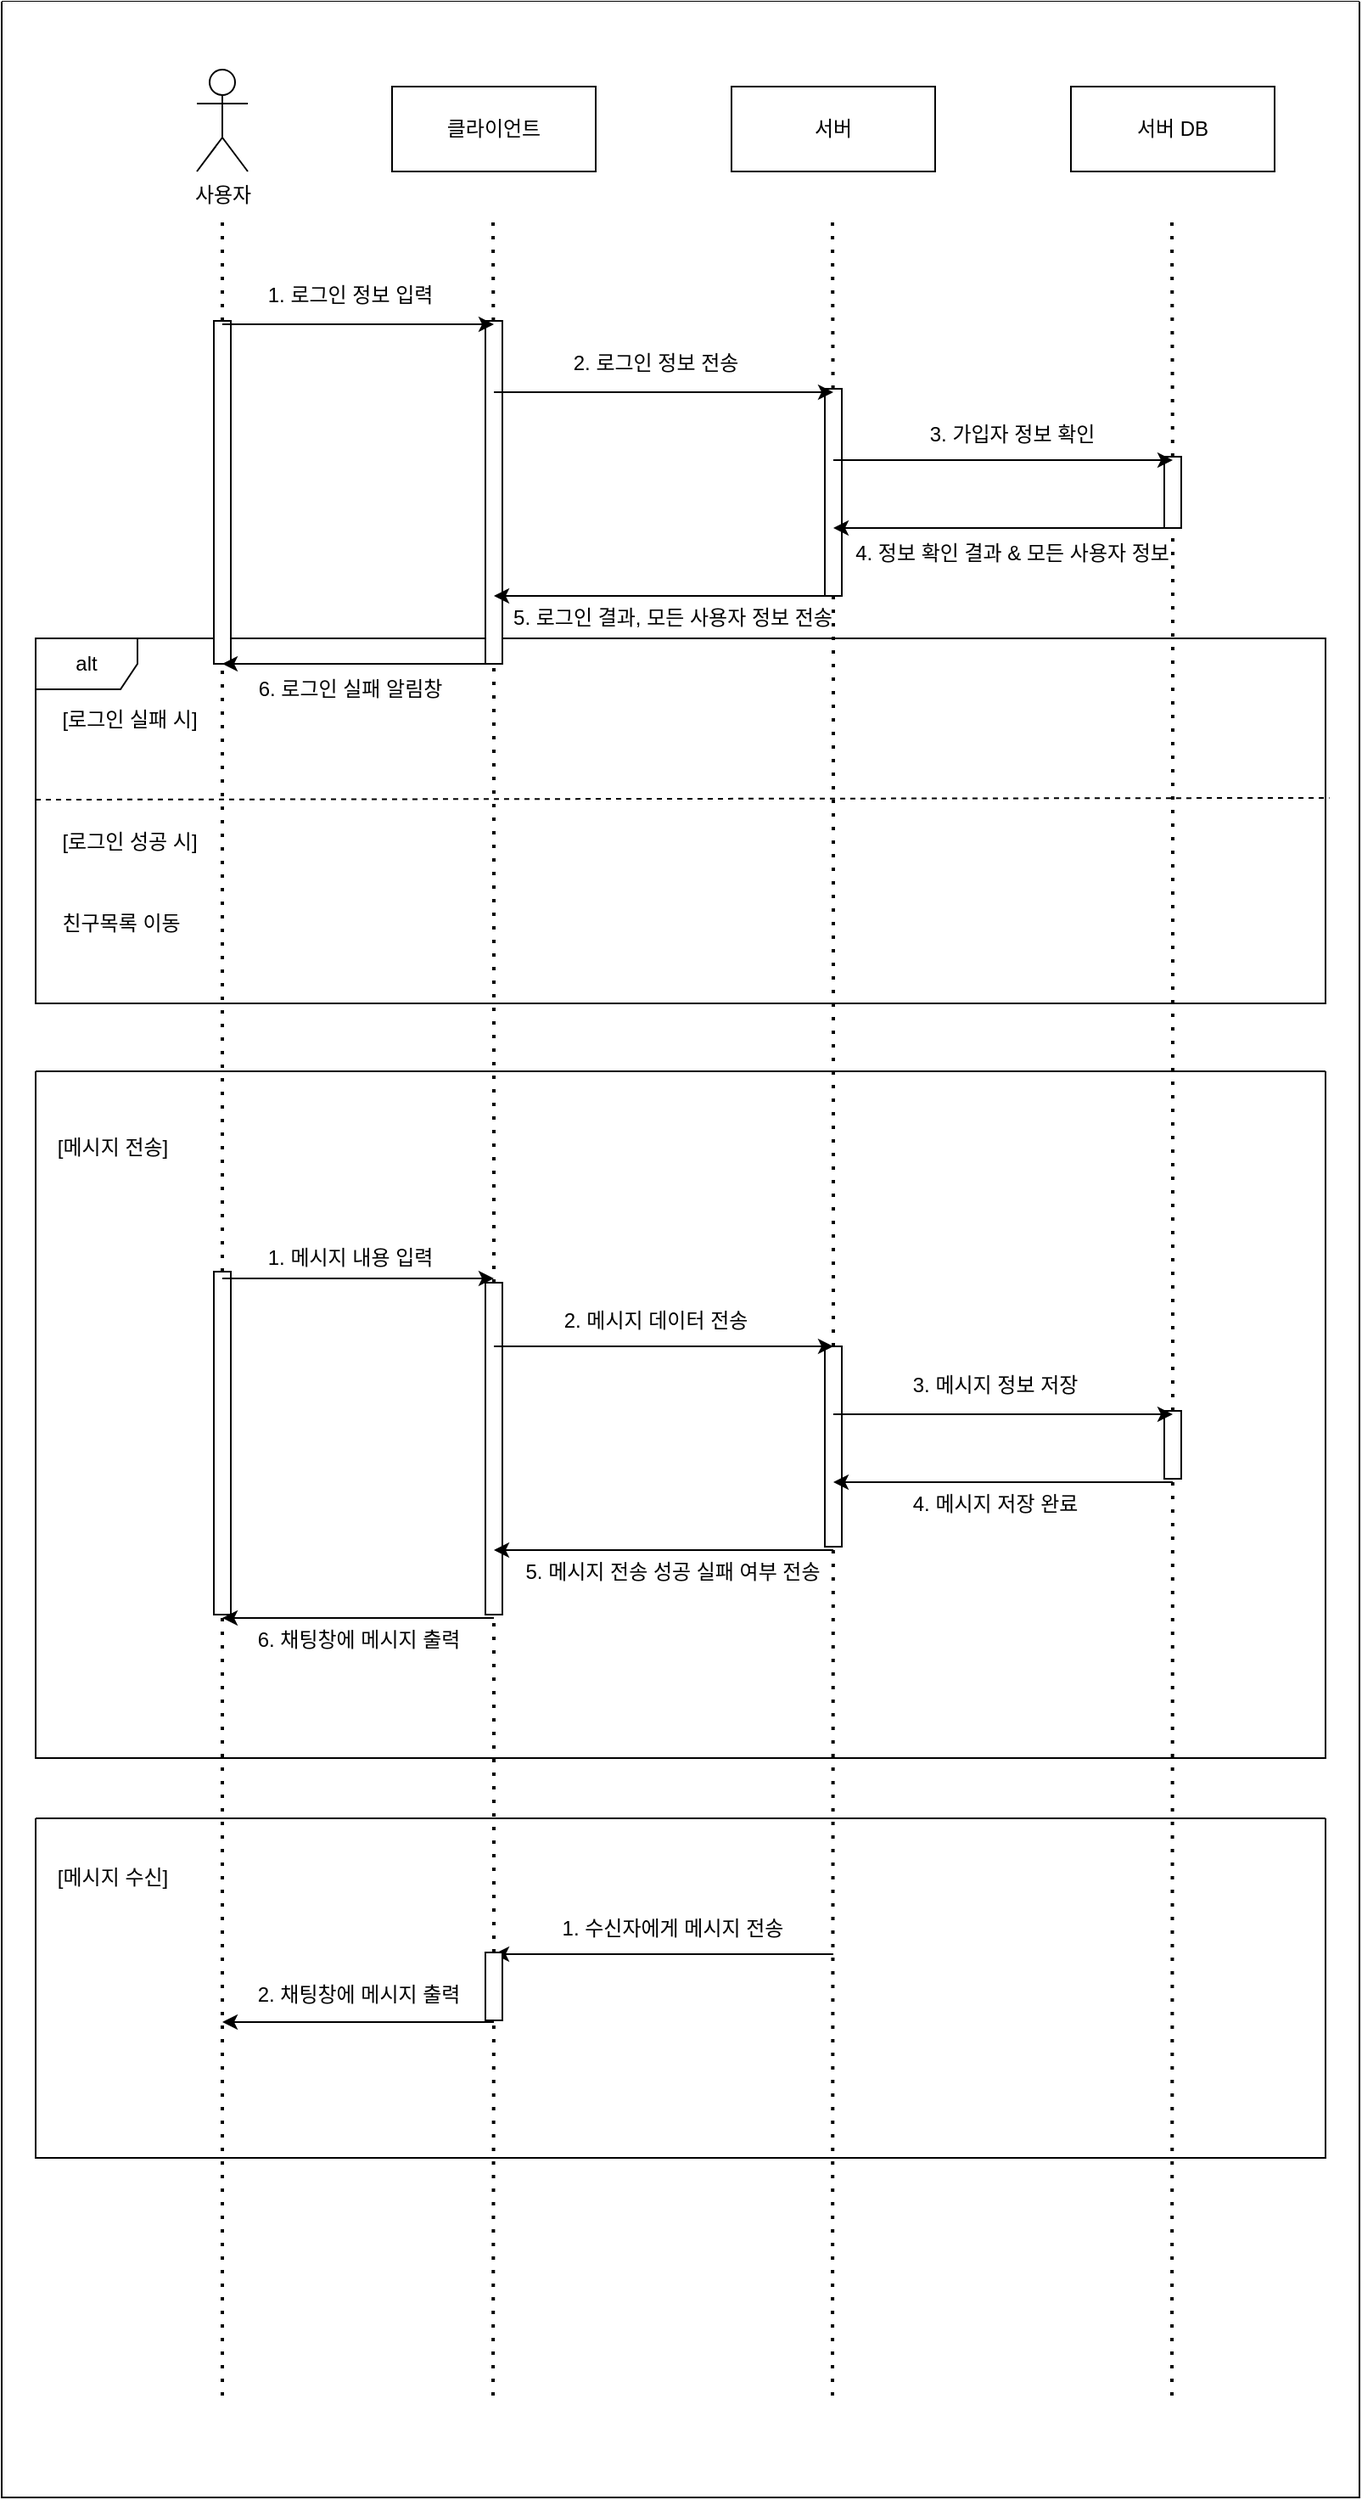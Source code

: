 <mxfile version="24.8.4">
  <diagram name="페이지-1" id="W6LKxmusRaSbIGru7HpF">
    <mxGraphModel dx="1458" dy="738" grid="1" gridSize="10" guides="1" tooltips="1" connect="1" arrows="1" fold="1" page="1" pageScale="1" pageWidth="827" pageHeight="1169" math="0" shadow="0">
      <root>
        <mxCell id="0" />
        <mxCell id="1" parent="0" />
        <mxCell id="NMuOG6HGHyyeyibaQZFB-92" value="" style="swimlane;startSize=0;swimlaneFillColor=default;" vertex="1" parent="1">
          <mxGeometry x="10" y="10" width="800" height="1470" as="geometry" />
        </mxCell>
        <mxCell id="NMuOG6HGHyyeyibaQZFB-8" value="사용자" style="shape=umlActor;verticalLabelPosition=bottom;verticalAlign=top;html=1;" vertex="1" parent="NMuOG6HGHyyeyibaQZFB-92">
          <mxGeometry x="115" y="40" width="30" height="60" as="geometry" />
        </mxCell>
        <mxCell id="NMuOG6HGHyyeyibaQZFB-9" value="클라이언트" style="html=1;whiteSpace=wrap;" vertex="1" parent="1">
          <mxGeometry x="240" y="60" width="120" height="50" as="geometry" />
        </mxCell>
        <mxCell id="NMuOG6HGHyyeyibaQZFB-10" value="서버" style="html=1;whiteSpace=wrap;" vertex="1" parent="1">
          <mxGeometry x="440" y="60" width="120" height="50" as="geometry" />
        </mxCell>
        <mxCell id="NMuOG6HGHyyeyibaQZFB-11" value="서버 DB" style="html=1;whiteSpace=wrap;" vertex="1" parent="1">
          <mxGeometry x="640" y="60" width="120" height="50" as="geometry" />
        </mxCell>
        <mxCell id="NMuOG6HGHyyeyibaQZFB-18" value="1. 로그인 정보 입력" style="text;html=1;align=center;verticalAlign=middle;resizable=0;points=[];autosize=1;strokeColor=none;fillColor=none;" vertex="1" parent="1">
          <mxGeometry x="150" y="168" width="130" height="30" as="geometry" />
        </mxCell>
        <mxCell id="NMuOG6HGHyyeyibaQZFB-30" value="alt" style="shape=umlFrame;whiteSpace=wrap;html=1;pointerEvents=0;" vertex="1" parent="1">
          <mxGeometry x="30" y="385" width="760" height="215" as="geometry" />
        </mxCell>
        <mxCell id="NMuOG6HGHyyeyibaQZFB-31" value="6. 로그인 실패 알림창" style="text;html=1;align=center;verticalAlign=middle;resizable=0;points=[];autosize=1;strokeColor=none;fillColor=none;" vertex="1" parent="1">
          <mxGeometry x="145" y="400" width="140" height="30" as="geometry" />
        </mxCell>
        <mxCell id="NMuOG6HGHyyeyibaQZFB-32" value="" style="endArrow=none;dashed=1;html=1;rounded=0;entryX=1.003;entryY=0.437;entryDx=0;entryDy=0;entryPerimeter=0;" edge="1" parent="1" target="NMuOG6HGHyyeyibaQZFB-30">
          <mxGeometry width="50" height="50" relative="1" as="geometry">
            <mxPoint x="30" y="480" as="sourcePoint" />
            <mxPoint x="480" y="490" as="targetPoint" />
          </mxGeometry>
        </mxCell>
        <mxCell id="NMuOG6HGHyyeyibaQZFB-33" value="[로그인 실패 시]" style="text;html=1;align=center;verticalAlign=middle;resizable=0;points=[];autosize=1;strokeColor=none;fillColor=none;" vertex="1" parent="1">
          <mxGeometry x="30" y="418" width="110" height="30" as="geometry" />
        </mxCell>
        <mxCell id="NMuOG6HGHyyeyibaQZFB-34" value="[로그인 성공 시]" style="text;html=1;align=center;verticalAlign=middle;resizable=0;points=[];autosize=1;strokeColor=none;fillColor=none;" vertex="1" parent="1">
          <mxGeometry x="30" y="490" width="110" height="30" as="geometry" />
        </mxCell>
        <mxCell id="NMuOG6HGHyyeyibaQZFB-54" value="6. 채팅창에 메시지 출력" style="text;html=1;align=center;verticalAlign=middle;resizable=0;points=[];autosize=1;strokeColor=none;fillColor=none;" vertex="1" parent="1">
          <mxGeometry x="145" y="960" width="150" height="30" as="geometry" />
        </mxCell>
        <mxCell id="NMuOG6HGHyyeyibaQZFB-55" value="친구목록 이동" style="text;html=1;align=center;verticalAlign=middle;resizable=0;points=[];autosize=1;strokeColor=none;fillColor=none;" vertex="1" parent="1">
          <mxGeometry x="30" y="538" width="100" height="30" as="geometry" />
        </mxCell>
        <mxCell id="NMuOG6HGHyyeyibaQZFB-56" value="" style="swimlane;startSize=0;" vertex="1" parent="1">
          <mxGeometry x="30" y="640" width="760" height="404.5" as="geometry" />
        </mxCell>
        <mxCell id="NMuOG6HGHyyeyibaQZFB-57" value="[메시지 전송]" style="text;html=1;align=center;verticalAlign=middle;resizable=0;points=[];autosize=1;strokeColor=none;fillColor=none;" vertex="1" parent="NMuOG6HGHyyeyibaQZFB-56">
          <mxGeometry y="30" width="90" height="30" as="geometry" />
        </mxCell>
        <mxCell id="NMuOG6HGHyyeyibaQZFB-58" value="" style="swimlane;startSize=0;" vertex="1" parent="1">
          <mxGeometry x="30" y="1080" width="760" height="200" as="geometry" />
        </mxCell>
        <mxCell id="NMuOG6HGHyyeyibaQZFB-59" value="[메시지 수신]" style="text;html=1;align=center;verticalAlign=middle;resizable=0;points=[];autosize=1;strokeColor=none;fillColor=none;" vertex="1" parent="NMuOG6HGHyyeyibaQZFB-58">
          <mxGeometry y="20" width="90" height="30" as="geometry" />
        </mxCell>
        <mxCell id="NMuOG6HGHyyeyibaQZFB-87" value="1. 수신자에게 메시지 전송" style="text;html=1;align=center;verticalAlign=middle;resizable=0;points=[];autosize=1;strokeColor=none;fillColor=none;" vertex="1" parent="NMuOG6HGHyyeyibaQZFB-58">
          <mxGeometry x="295" y="50" width="160" height="30" as="geometry" />
        </mxCell>
        <mxCell id="NMuOG6HGHyyeyibaQZFB-88" value="" style="endArrow=classic;html=1;rounded=0;" edge="1" parent="NMuOG6HGHyyeyibaQZFB-58">
          <mxGeometry width="50" height="50" relative="1" as="geometry">
            <mxPoint x="270" y="120" as="sourcePoint" />
            <mxPoint x="110" y="120" as="targetPoint" />
          </mxGeometry>
        </mxCell>
        <mxCell id="NMuOG6HGHyyeyibaQZFB-89" value="2. 채팅창에 메시지 출력" style="text;html=1;align=center;verticalAlign=middle;resizable=0;points=[];autosize=1;strokeColor=none;fillColor=none;" vertex="1" parent="NMuOG6HGHyyeyibaQZFB-58">
          <mxGeometry x="115" y="89" width="150" height="30" as="geometry" />
        </mxCell>
        <mxCell id="NMuOG6HGHyyeyibaQZFB-60" value="" style="endArrow=none;dashed=1;html=1;dashPattern=1 3;strokeWidth=2;rounded=0;" edge="1" parent="1" source="NMuOG6HGHyyeyibaQZFB-64">
          <mxGeometry width="50" height="50" relative="1" as="geometry">
            <mxPoint x="140" y="1420" as="sourcePoint" />
            <mxPoint x="140" y="140" as="targetPoint" />
          </mxGeometry>
        </mxCell>
        <mxCell id="NMuOG6HGHyyeyibaQZFB-61" value="" style="endArrow=none;dashed=1;html=1;dashPattern=1 3;strokeWidth=2;rounded=0;" edge="1" parent="1" source="NMuOG6HGHyyeyibaQZFB-66">
          <mxGeometry width="50" height="50" relative="1" as="geometry">
            <mxPoint x="299.5" y="1420" as="sourcePoint" />
            <mxPoint x="299.5" y="140" as="targetPoint" />
          </mxGeometry>
        </mxCell>
        <mxCell id="NMuOG6HGHyyeyibaQZFB-62" value="" style="endArrow=none;dashed=1;html=1;dashPattern=1 3;strokeWidth=2;rounded=0;" edge="1" parent="1" source="NMuOG6HGHyyeyibaQZFB-68">
          <mxGeometry width="50" height="50" relative="1" as="geometry">
            <mxPoint x="499.5" y="1420" as="sourcePoint" />
            <mxPoint x="499.5" y="140" as="targetPoint" />
          </mxGeometry>
        </mxCell>
        <mxCell id="NMuOG6HGHyyeyibaQZFB-63" value="" style="endArrow=none;dashed=1;html=1;dashPattern=1 3;strokeWidth=2;rounded=0;" edge="1" parent="1" source="NMuOG6HGHyyeyibaQZFB-71">
          <mxGeometry width="50" height="50" relative="1" as="geometry">
            <mxPoint x="699.5" y="1420" as="sourcePoint" />
            <mxPoint x="699.5" y="140" as="targetPoint" />
          </mxGeometry>
        </mxCell>
        <mxCell id="NMuOG6HGHyyeyibaQZFB-65" value="" style="endArrow=none;dashed=1;html=1;dashPattern=1 3;strokeWidth=2;rounded=0;" edge="1" parent="1" source="NMuOG6HGHyyeyibaQZFB-74" target="NMuOG6HGHyyeyibaQZFB-64">
          <mxGeometry width="50" height="50" relative="1" as="geometry">
            <mxPoint x="140" y="1420" as="sourcePoint" />
            <mxPoint x="140" y="140" as="targetPoint" />
          </mxGeometry>
        </mxCell>
        <mxCell id="NMuOG6HGHyyeyibaQZFB-64" value="" style="rounded=0;whiteSpace=wrap;html=1;" vertex="1" parent="1">
          <mxGeometry x="135" y="198" width="10" height="202" as="geometry" />
        </mxCell>
        <mxCell id="NMuOG6HGHyyeyibaQZFB-67" value="" style="endArrow=none;dashed=1;html=1;dashPattern=1 3;strokeWidth=2;rounded=0;" edge="1" parent="1" source="NMuOG6HGHyyeyibaQZFB-76" target="NMuOG6HGHyyeyibaQZFB-66">
          <mxGeometry width="50" height="50" relative="1" as="geometry">
            <mxPoint x="299.5" y="1420" as="sourcePoint" />
            <mxPoint x="299.5" y="140" as="targetPoint" />
          </mxGeometry>
        </mxCell>
        <mxCell id="NMuOG6HGHyyeyibaQZFB-66" value="" style="rounded=0;whiteSpace=wrap;html=1;" vertex="1" parent="1">
          <mxGeometry x="295" y="198" width="10" height="202" as="geometry" />
        </mxCell>
        <mxCell id="NMuOG6HGHyyeyibaQZFB-70" value="" style="endArrow=none;dashed=1;html=1;dashPattern=1 3;strokeWidth=2;rounded=0;" edge="1" parent="1" source="NMuOG6HGHyyeyibaQZFB-78" target="NMuOG6HGHyyeyibaQZFB-68">
          <mxGeometry width="50" height="50" relative="1" as="geometry">
            <mxPoint x="499.5" y="1420" as="sourcePoint" />
            <mxPoint x="499.5" y="140" as="targetPoint" />
          </mxGeometry>
        </mxCell>
        <mxCell id="NMuOG6HGHyyeyibaQZFB-68" value="" style="rounded=0;whiteSpace=wrap;html=1;" vertex="1" parent="1">
          <mxGeometry x="495" y="238" width="10" height="122" as="geometry" />
        </mxCell>
        <mxCell id="NMuOG6HGHyyeyibaQZFB-73" value="" style="endArrow=none;dashed=1;html=1;dashPattern=1 3;strokeWidth=2;rounded=0;" edge="1" parent="1" source="NMuOG6HGHyyeyibaQZFB-80" target="NMuOG6HGHyyeyibaQZFB-71">
          <mxGeometry width="50" height="50" relative="1" as="geometry">
            <mxPoint x="699.5" y="1420" as="sourcePoint" />
            <mxPoint x="699.5" y="140" as="targetPoint" />
          </mxGeometry>
        </mxCell>
        <mxCell id="NMuOG6HGHyyeyibaQZFB-71" value="" style="rounded=0;whiteSpace=wrap;html=1;" vertex="1" parent="1">
          <mxGeometry x="695" y="278" width="10" height="42" as="geometry" />
        </mxCell>
        <mxCell id="NMuOG6HGHyyeyibaQZFB-75" value="" style="endArrow=none;dashed=1;html=1;dashPattern=1 3;strokeWidth=2;rounded=0;" edge="1" parent="1" target="NMuOG6HGHyyeyibaQZFB-74">
          <mxGeometry width="50" height="50" relative="1" as="geometry">
            <mxPoint x="140" y="1420" as="sourcePoint" />
            <mxPoint x="140" y="400" as="targetPoint" />
          </mxGeometry>
        </mxCell>
        <mxCell id="NMuOG6HGHyyeyibaQZFB-74" value="" style="rounded=0;whiteSpace=wrap;html=1;" vertex="1" parent="1">
          <mxGeometry x="135" y="758" width="10" height="202" as="geometry" />
        </mxCell>
        <mxCell id="NMuOG6HGHyyeyibaQZFB-77" value="" style="endArrow=none;dashed=1;html=1;dashPattern=1 3;strokeWidth=2;rounded=0;" edge="1" parent="1" source="NMuOG6HGHyyeyibaQZFB-90" target="NMuOG6HGHyyeyibaQZFB-76">
          <mxGeometry width="50" height="50" relative="1" as="geometry">
            <mxPoint x="299.5" y="1420" as="sourcePoint" />
            <mxPoint x="300" y="360" as="targetPoint" />
          </mxGeometry>
        </mxCell>
        <mxCell id="NMuOG6HGHyyeyibaQZFB-76" value="" style="rounded=0;whiteSpace=wrap;html=1;" vertex="1" parent="1">
          <mxGeometry x="295" y="764.5" width="10" height="195.5" as="geometry" />
        </mxCell>
        <mxCell id="NMuOG6HGHyyeyibaQZFB-79" value="" style="endArrow=none;dashed=1;html=1;dashPattern=1 3;strokeWidth=2;rounded=0;" edge="1" parent="1" target="NMuOG6HGHyyeyibaQZFB-78">
          <mxGeometry width="50" height="50" relative="1" as="geometry">
            <mxPoint x="499.5" y="1420" as="sourcePoint" />
            <mxPoint x="500" y="360" as="targetPoint" />
          </mxGeometry>
        </mxCell>
        <mxCell id="NMuOG6HGHyyeyibaQZFB-78" value="" style="rounded=0;whiteSpace=wrap;html=1;" vertex="1" parent="1">
          <mxGeometry x="495" y="802" width="10" height="118" as="geometry" />
        </mxCell>
        <mxCell id="NMuOG6HGHyyeyibaQZFB-81" value="" style="endArrow=none;dashed=1;html=1;dashPattern=1 3;strokeWidth=2;rounded=0;" edge="1" parent="1" target="NMuOG6HGHyyeyibaQZFB-80">
          <mxGeometry width="50" height="50" relative="1" as="geometry">
            <mxPoint x="699.5" y="1420" as="sourcePoint" />
            <mxPoint x="700" y="320" as="targetPoint" />
          </mxGeometry>
        </mxCell>
        <mxCell id="NMuOG6HGHyyeyibaQZFB-80" value="" style="rounded=0;whiteSpace=wrap;html=1;" vertex="1" parent="1">
          <mxGeometry x="695" y="840" width="10" height="40" as="geometry" />
        </mxCell>
        <mxCell id="NMuOG6HGHyyeyibaQZFB-35" value="" style="endArrow=classic;html=1;rounded=0;" edge="1" parent="1">
          <mxGeometry width="50" height="50" relative="1" as="geometry">
            <mxPoint x="140" y="762" as="sourcePoint" />
            <mxPoint x="300" y="762" as="targetPoint" />
          </mxGeometry>
        </mxCell>
        <mxCell id="NMuOG6HGHyyeyibaQZFB-36" value="1. 메시지 내용 입력" style="text;html=1;align=center;verticalAlign=middle;resizable=0;points=[];autosize=1;strokeColor=none;fillColor=none;" vertex="1" parent="1">
          <mxGeometry x="150" y="734.5" width="130" height="30" as="geometry" />
        </mxCell>
        <mxCell id="NMuOG6HGHyyeyibaQZFB-43" value="" style="endArrow=classic;html=1;rounded=0;" edge="1" parent="1">
          <mxGeometry width="50" height="50" relative="1" as="geometry">
            <mxPoint x="300" y="802" as="sourcePoint" />
            <mxPoint x="500" y="802" as="targetPoint" />
          </mxGeometry>
        </mxCell>
        <mxCell id="NMuOG6HGHyyeyibaQZFB-44" value="2. 메시지 데이터 전송" style="text;html=1;align=center;verticalAlign=middle;resizable=0;points=[];autosize=1;strokeColor=none;fillColor=none;" vertex="1" parent="1">
          <mxGeometry x="325" y="772" width="140" height="30" as="geometry" />
        </mxCell>
        <mxCell id="NMuOG6HGHyyeyibaQZFB-45" value="" style="endArrow=classic;html=1;rounded=0;" edge="1" parent="1">
          <mxGeometry width="50" height="50" relative="1" as="geometry">
            <mxPoint x="500" y="842" as="sourcePoint" />
            <mxPoint x="700" y="842" as="targetPoint" />
          </mxGeometry>
        </mxCell>
        <mxCell id="NMuOG6HGHyyeyibaQZFB-46" value="3. 메시지 정보 저장" style="text;html=1;align=center;verticalAlign=middle;resizable=0;points=[];autosize=1;strokeColor=none;fillColor=none;" vertex="1" parent="1">
          <mxGeometry x="530" y="810" width="130" height="30" as="geometry" />
        </mxCell>
        <mxCell id="NMuOG6HGHyyeyibaQZFB-47" value="" style="endArrow=classic;html=1;rounded=0;" edge="1" parent="1">
          <mxGeometry width="50" height="50" relative="1" as="geometry">
            <mxPoint x="700" y="882" as="sourcePoint" />
            <mxPoint x="500" y="882" as="targetPoint" />
          </mxGeometry>
        </mxCell>
        <mxCell id="NMuOG6HGHyyeyibaQZFB-48" value="4. 메시지 저장 완료" style="text;html=1;align=center;verticalAlign=middle;resizable=0;points=[];autosize=1;strokeColor=none;fillColor=none;" vertex="1" parent="1">
          <mxGeometry x="530" y="880" width="130" height="30" as="geometry" />
        </mxCell>
        <mxCell id="NMuOG6HGHyyeyibaQZFB-49" value="" style="endArrow=classic;html=1;rounded=0;" edge="1" parent="1">
          <mxGeometry width="50" height="50" relative="1" as="geometry">
            <mxPoint x="500" y="922" as="sourcePoint" />
            <mxPoint x="300" y="922" as="targetPoint" />
          </mxGeometry>
        </mxCell>
        <mxCell id="NMuOG6HGHyyeyibaQZFB-51" value="5. 메시지 전송 성공 실패 여부 전송" style="text;html=1;align=center;verticalAlign=middle;resizable=0;points=[];autosize=1;strokeColor=none;fillColor=none;" vertex="1" parent="1">
          <mxGeometry x="300" y="920" width="210" height="30" as="geometry" />
        </mxCell>
        <mxCell id="NMuOG6HGHyyeyibaQZFB-52" value="" style="endArrow=classic;html=1;rounded=0;" edge="1" parent="1">
          <mxGeometry width="50" height="50" relative="1" as="geometry">
            <mxPoint x="300" y="962" as="sourcePoint" />
            <mxPoint x="140" y="962" as="targetPoint" />
          </mxGeometry>
        </mxCell>
        <mxCell id="NMuOG6HGHyyeyibaQZFB-17" value="" style="endArrow=classic;html=1;rounded=0;" edge="1" parent="1">
          <mxGeometry width="50" height="50" relative="1" as="geometry">
            <mxPoint x="140" y="200" as="sourcePoint" />
            <mxPoint x="300" y="200" as="targetPoint" />
          </mxGeometry>
        </mxCell>
        <mxCell id="NMuOG6HGHyyeyibaQZFB-20" value="" style="endArrow=classic;html=1;rounded=0;" edge="1" parent="1">
          <mxGeometry width="50" height="50" relative="1" as="geometry">
            <mxPoint x="300" y="240" as="sourcePoint" />
            <mxPoint x="500" y="240" as="targetPoint" />
          </mxGeometry>
        </mxCell>
        <mxCell id="NMuOG6HGHyyeyibaQZFB-21" value="2. 로그인 정보 전송" style="text;html=1;align=center;verticalAlign=middle;resizable=0;points=[];autosize=1;strokeColor=none;fillColor=none;" vertex="1" parent="1">
          <mxGeometry x="330" y="208" width="130" height="30" as="geometry" />
        </mxCell>
        <mxCell id="NMuOG6HGHyyeyibaQZFB-22" value="" style="endArrow=classic;html=1;rounded=0;" edge="1" parent="1">
          <mxGeometry width="50" height="50" relative="1" as="geometry">
            <mxPoint x="500" y="280" as="sourcePoint" />
            <mxPoint x="700" y="280" as="targetPoint" />
          </mxGeometry>
        </mxCell>
        <mxCell id="NMuOG6HGHyyeyibaQZFB-23" value="3. 가입자 정보 확인" style="text;html=1;align=center;verticalAlign=middle;resizable=0;points=[];autosize=1;strokeColor=none;fillColor=none;" vertex="1" parent="1">
          <mxGeometry x="540" y="250" width="130" height="30" as="geometry" />
        </mxCell>
        <mxCell id="NMuOG6HGHyyeyibaQZFB-24" value="" style="endArrow=classic;html=1;rounded=0;" edge="1" parent="1">
          <mxGeometry width="50" height="50" relative="1" as="geometry">
            <mxPoint x="700" y="320" as="sourcePoint" />
            <mxPoint x="500" y="320" as="targetPoint" />
          </mxGeometry>
        </mxCell>
        <mxCell id="NMuOG6HGHyyeyibaQZFB-25" value="4. 정보 확인 결과 &amp;amp; 모든 사용자 정보" style="text;html=1;align=center;verticalAlign=middle;resizable=0;points=[];autosize=1;strokeColor=none;fillColor=none;" vertex="1" parent="1">
          <mxGeometry x="495" y="320" width="220" height="30" as="geometry" />
        </mxCell>
        <mxCell id="NMuOG6HGHyyeyibaQZFB-26" value="" style="endArrow=classic;html=1;rounded=0;" edge="1" parent="1">
          <mxGeometry width="50" height="50" relative="1" as="geometry">
            <mxPoint x="500" y="360" as="sourcePoint" />
            <mxPoint x="300" y="360" as="targetPoint" />
          </mxGeometry>
        </mxCell>
        <mxCell id="NMuOG6HGHyyeyibaQZFB-27" value="5. 로그인 결과, 모든 사용자 정보 전송" style="text;html=1;align=center;verticalAlign=middle;resizable=0;points=[];autosize=1;strokeColor=none;fillColor=none;" vertex="1" parent="1">
          <mxGeometry x="295" y="358" width="220" height="30" as="geometry" />
        </mxCell>
        <mxCell id="NMuOG6HGHyyeyibaQZFB-28" value="" style="endArrow=classic;html=1;rounded=0;" edge="1" parent="1">
          <mxGeometry width="50" height="50" relative="1" as="geometry">
            <mxPoint x="300" y="400" as="sourcePoint" />
            <mxPoint x="140" y="400" as="targetPoint" />
          </mxGeometry>
        </mxCell>
        <mxCell id="NMuOG6HGHyyeyibaQZFB-91" value="" style="endArrow=none;dashed=1;html=1;dashPattern=1 3;strokeWidth=2;rounded=0;" edge="1" parent="1" target="NMuOG6HGHyyeyibaQZFB-90">
          <mxGeometry width="50" height="50" relative="1" as="geometry">
            <mxPoint x="299.5" y="1420" as="sourcePoint" />
            <mxPoint x="300" y="960" as="targetPoint" />
          </mxGeometry>
        </mxCell>
        <mxCell id="NMuOG6HGHyyeyibaQZFB-86" value="" style="endArrow=classic;html=1;rounded=0;" edge="1" parent="1">
          <mxGeometry width="50" height="50" relative="1" as="geometry">
            <mxPoint x="500" y="1160" as="sourcePoint" />
            <mxPoint x="300" y="1160" as="targetPoint" />
          </mxGeometry>
        </mxCell>
        <mxCell id="NMuOG6HGHyyeyibaQZFB-90" value="" style="rounded=0;whiteSpace=wrap;html=1;" vertex="1" parent="1">
          <mxGeometry x="295" y="1159" width="10" height="40" as="geometry" />
        </mxCell>
      </root>
    </mxGraphModel>
  </diagram>
</mxfile>
